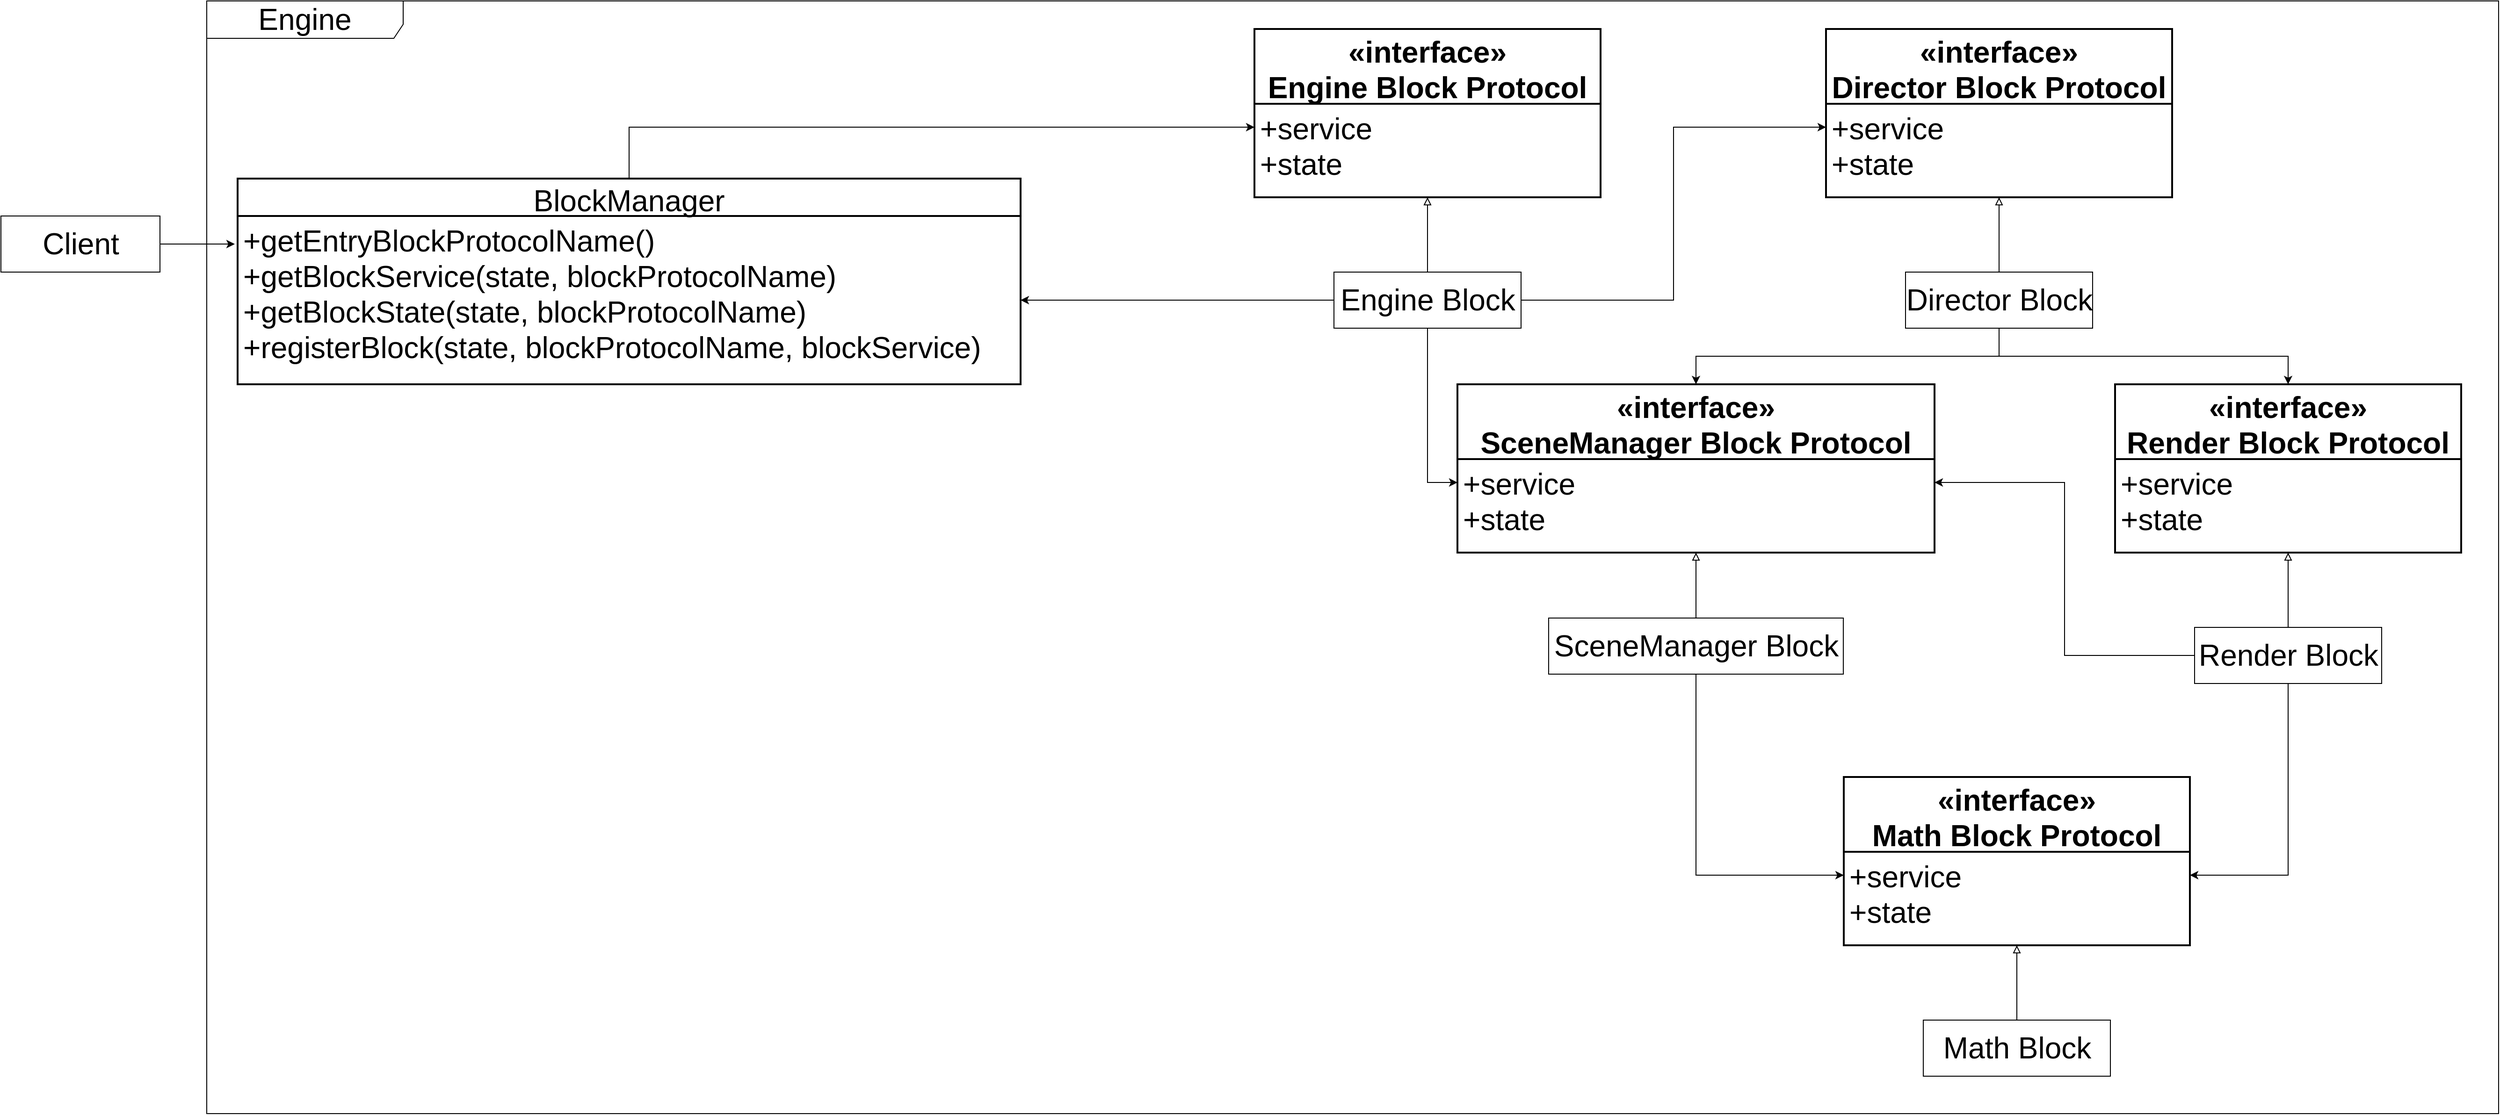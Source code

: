 <mxfile version="14.6.13" type="device"><diagram id="_nywk-HueDYWiFCjRjqK" name="第 1 页"><mxGraphModel dx="2212" dy="1704" grid="1" gridSize="10" guides="1" tooltips="1" connect="1" arrows="1" fold="1" page="1" pageScale="1" pageWidth="827" pageHeight="1169" math="0" shadow="0"><root><mxCell id="0"/><mxCell id="1" parent="0"/><mxCell id="HtOtSlFz9-43wWkq5lsv-10" value="&lt;font style=&quot;font-size: 32px&quot;&gt;Engine&lt;/font&gt;" style="shape=umlFrame;whiteSpace=wrap;html=1;width=210;height=40;fontSize=32;" vertex="1" parent="1"><mxGeometry x="380" y="70" width="2450" height="1190" as="geometry"/></mxCell><mxCell id="HtOtSlFz9-43wWkq5lsv-1" value="" style="edgeStyle=orthogonalEdgeStyle;rounded=0;orthogonalLoop=1;jettySize=auto;html=1;" edge="1" parent="1" source="HtOtSlFz9-43wWkq5lsv-2"><mxGeometry relative="1" as="geometry"><mxPoint x="410" y="330.0" as="targetPoint"/></mxGeometry></mxCell><mxCell id="HtOtSlFz9-43wWkq5lsv-2" value="Client" style="html=1;fontSize=32;" vertex="1" parent="1"><mxGeometry x="160" y="300.0" width="170" height="60" as="geometry"/></mxCell><mxCell id="HtOtSlFz9-43wWkq5lsv-13" style="edgeStyle=orthogonalEdgeStyle;rounded=0;orthogonalLoop=1;jettySize=auto;html=1;entryX=0.5;entryY=1;entryDx=0;entryDy=0;endArrow=block;endFill=0;" edge="1" parent="1" source="HtOtSlFz9-43wWkq5lsv-11" target="HtOtSlFz9-43wWkq5lsv-29"><mxGeometry relative="1" as="geometry"><mxPoint x="1665" y="230.0" as="targetPoint"/></mxGeometry></mxCell><mxCell id="HtOtSlFz9-43wWkq5lsv-26" style="edgeStyle=orthogonalEdgeStyle;rounded=0;orthogonalLoop=1;jettySize=auto;html=1;entryX=1;entryY=0.5;entryDx=0;entryDy=0;fontSize=32;endArrow=classic;endFill=1;" edge="1" parent="1" source="HtOtSlFz9-43wWkq5lsv-11" target="HtOtSlFz9-43wWkq5lsv-21"><mxGeometry relative="1" as="geometry"/></mxCell><mxCell id="HtOtSlFz9-43wWkq5lsv-48" style="edgeStyle=orthogonalEdgeStyle;rounded=0;orthogonalLoop=1;jettySize=auto;html=1;entryX=0;entryY=0.25;entryDx=0;entryDy=0;fontSize=32;endArrow=classic;endFill=1;" edge="1" parent="1" source="HtOtSlFz9-43wWkq5lsv-11" target="HtOtSlFz9-43wWkq5lsv-33"><mxGeometry relative="1" as="geometry"/></mxCell><mxCell id="HtOtSlFz9-43wWkq5lsv-49" style="edgeStyle=orthogonalEdgeStyle;rounded=0;orthogonalLoop=1;jettySize=auto;html=1;entryX=0;entryY=0.25;entryDx=0;entryDy=0;fontSize=32;endArrow=classic;endFill=1;" edge="1" parent="1" source="HtOtSlFz9-43wWkq5lsv-11" target="HtOtSlFz9-43wWkq5lsv-36"><mxGeometry relative="1" as="geometry"/></mxCell><mxCell id="HtOtSlFz9-43wWkq5lsv-11" value="Engine Block" style="html=1;fontSize=32;" vertex="1" parent="1"><mxGeometry x="1585" y="360" width="200" height="60" as="geometry"/></mxCell><mxCell id="HtOtSlFz9-43wWkq5lsv-20" value="BlockManager" style="swimlane;childLayout=stackLayout;horizontal=1;startSize=40;horizontalStack=0;rounded=0;fontSize=32;fontStyle=0;strokeWidth=2;resizeParent=0;resizeLast=1;shadow=0;dashed=0;align=center;" vertex="1" parent="1"><mxGeometry x="413" y="260" width="837" height="220" as="geometry"/></mxCell><mxCell id="HtOtSlFz9-43wWkq5lsv-21" value="+getEntryBlockProtocolName()&#10;+getBlockService(state, blockProtocolName)&#10;+getBlockState(state, blockProtocolName)&#10;+registerBlock(state, blockProtocolName, blockService)" style="align=left;strokeColor=none;fillColor=none;spacingLeft=4;fontSize=32;verticalAlign=top;resizable=0;rotatable=0;part=1;" vertex="1" parent="HtOtSlFz9-43wWkq5lsv-20"><mxGeometry y="40" width="837" height="180" as="geometry"/></mxCell><mxCell id="HtOtSlFz9-43wWkq5lsv-27" style="edgeStyle=orthogonalEdgeStyle;rounded=0;orthogonalLoop=1;jettySize=auto;html=1;entryX=0;entryY=0.25;entryDx=0;entryDy=0;fontSize=32;endArrow=classic;endFill=1;exitX=0.5;exitY=0;exitDx=0;exitDy=0;" edge="1" parent="1" source="HtOtSlFz9-43wWkq5lsv-20" target="HtOtSlFz9-43wWkq5lsv-29"><mxGeometry relative="1" as="geometry"><mxPoint x="1540" y="200" as="targetPoint"/></mxGeometry></mxCell><mxCell id="HtOtSlFz9-43wWkq5lsv-28" value="«interface»&#10;Engine Block Protocol" style="swimlane;childLayout=stackLayout;horizontal=1;startSize=80;horizontalStack=0;rounded=0;fontSize=32;fontStyle=1;strokeWidth=2;resizeParent=0;resizeLast=1;shadow=0;dashed=0;align=center;" vertex="1" parent="1"><mxGeometry x="1500" y="100" width="370" height="180" as="geometry"/></mxCell><mxCell id="HtOtSlFz9-43wWkq5lsv-29" value="+service&#10;+state" style="align=left;strokeColor=none;fillColor=none;spacingLeft=4;fontSize=32;verticalAlign=top;resizable=0;rotatable=0;part=1;" vertex="1" parent="HtOtSlFz9-43wWkq5lsv-28"><mxGeometry y="80" width="370" height="100" as="geometry"/></mxCell><mxCell id="HtOtSlFz9-43wWkq5lsv-44" style="edgeStyle=orthogonalEdgeStyle;rounded=0;orthogonalLoop=1;jettySize=auto;html=1;entryX=0.5;entryY=1;entryDx=0;entryDy=0;fontSize=32;endArrow=block;endFill=0;" edge="1" parent="1" source="HtOtSlFz9-43wWkq5lsv-31" target="HtOtSlFz9-43wWkq5lsv-33"><mxGeometry relative="1" as="geometry"/></mxCell><mxCell id="HtOtSlFz9-43wWkq5lsv-53" style="edgeStyle=orthogonalEdgeStyle;rounded=0;orthogonalLoop=1;jettySize=auto;html=1;fontSize=32;endArrow=classic;endFill=1;" edge="1" parent="1" source="HtOtSlFz9-43wWkq5lsv-31" target="HtOtSlFz9-43wWkq5lsv-35"><mxGeometry relative="1" as="geometry"/></mxCell><mxCell id="HtOtSlFz9-43wWkq5lsv-54" style="edgeStyle=orthogonalEdgeStyle;rounded=0;orthogonalLoop=1;jettySize=auto;html=1;fontSize=32;endArrow=classic;endFill=1;exitX=0.5;exitY=1;exitDx=0;exitDy=0;" edge="1" parent="1" source="HtOtSlFz9-43wWkq5lsv-31" target="HtOtSlFz9-43wWkq5lsv-39"><mxGeometry relative="1" as="geometry"/></mxCell><mxCell id="HtOtSlFz9-43wWkq5lsv-31" value="Director Block" style="html=1;fontSize=32;" vertex="1" parent="1"><mxGeometry x="2196" y="360" width="200" height="60" as="geometry"/></mxCell><mxCell id="HtOtSlFz9-43wWkq5lsv-32" value="«interface»&#10;Director Block Protocol" style="swimlane;childLayout=stackLayout;horizontal=1;startSize=80;horizontalStack=0;rounded=0;fontSize=32;fontStyle=1;strokeWidth=2;resizeParent=0;resizeLast=1;shadow=0;dashed=0;align=center;" vertex="1" parent="1"><mxGeometry x="2111" y="100" width="370" height="180" as="geometry"/></mxCell><mxCell id="HtOtSlFz9-43wWkq5lsv-33" value="+service&#10;+state" style="align=left;strokeColor=none;fillColor=none;spacingLeft=4;fontSize=32;verticalAlign=top;resizable=0;rotatable=0;part=1;" vertex="1" parent="HtOtSlFz9-43wWkq5lsv-32"><mxGeometry y="80" width="370" height="100" as="geometry"/></mxCell><mxCell id="HtOtSlFz9-43wWkq5lsv-45" style="edgeStyle=orthogonalEdgeStyle;rounded=0;orthogonalLoop=1;jettySize=auto;html=1;entryX=0.5;entryY=1;entryDx=0;entryDy=0;fontSize=32;endArrow=block;endFill=0;" edge="1" parent="1" source="HtOtSlFz9-43wWkq5lsv-34" target="HtOtSlFz9-43wWkq5lsv-36"><mxGeometry relative="1" as="geometry"/></mxCell><mxCell id="HtOtSlFz9-43wWkq5lsv-51" style="edgeStyle=orthogonalEdgeStyle;rounded=0;orthogonalLoop=1;jettySize=auto;html=1;entryX=0;entryY=0.25;entryDx=0;entryDy=0;fontSize=32;endArrow=classic;endFill=1;exitX=0.5;exitY=1;exitDx=0;exitDy=0;" edge="1" parent="1" source="HtOtSlFz9-43wWkq5lsv-34" target="HtOtSlFz9-43wWkq5lsv-43"><mxGeometry relative="1" as="geometry"/></mxCell><mxCell id="HtOtSlFz9-43wWkq5lsv-34" value="SceneManager Block" style="html=1;fontSize=32;" vertex="1" parent="1"><mxGeometry x="1814.5" y="730" width="315" height="60" as="geometry"/></mxCell><mxCell id="HtOtSlFz9-43wWkq5lsv-35" value="«interface»&#10;SceneManager Block Protocol" style="swimlane;childLayout=stackLayout;horizontal=1;startSize=80;horizontalStack=0;rounded=0;fontSize=32;fontStyle=1;strokeWidth=2;resizeParent=0;resizeLast=1;shadow=0;dashed=0;align=center;" vertex="1" parent="1"><mxGeometry x="1717" y="480" width="510" height="180" as="geometry"/></mxCell><mxCell id="HtOtSlFz9-43wWkq5lsv-36" value="+service&#10;+state" style="align=left;strokeColor=none;fillColor=none;spacingLeft=4;fontSize=32;verticalAlign=top;resizable=0;rotatable=0;part=1;" vertex="1" parent="HtOtSlFz9-43wWkq5lsv-35"><mxGeometry y="80" width="510" height="100" as="geometry"/></mxCell><mxCell id="HtOtSlFz9-43wWkq5lsv-47" style="edgeStyle=orthogonalEdgeStyle;rounded=0;orthogonalLoop=1;jettySize=auto;html=1;entryX=0.5;entryY=1;entryDx=0;entryDy=0;fontSize=32;endArrow=block;endFill=0;" edge="1" parent="1" source="HtOtSlFz9-43wWkq5lsv-38" target="HtOtSlFz9-43wWkq5lsv-40"><mxGeometry relative="1" as="geometry"/></mxCell><mxCell id="HtOtSlFz9-43wWkq5lsv-50" style="edgeStyle=orthogonalEdgeStyle;rounded=0;orthogonalLoop=1;jettySize=auto;html=1;entryX=1;entryY=0.25;entryDx=0;entryDy=0;fontSize=32;endArrow=classic;endFill=1;" edge="1" parent="1" source="HtOtSlFz9-43wWkq5lsv-38" target="HtOtSlFz9-43wWkq5lsv-36"><mxGeometry relative="1" as="geometry"/></mxCell><mxCell id="HtOtSlFz9-43wWkq5lsv-52" style="edgeStyle=orthogonalEdgeStyle;rounded=0;orthogonalLoop=1;jettySize=auto;html=1;entryX=1;entryY=0.25;entryDx=0;entryDy=0;fontSize=32;endArrow=classic;endFill=1;exitX=0.5;exitY=1;exitDx=0;exitDy=0;" edge="1" parent="1" source="HtOtSlFz9-43wWkq5lsv-38" target="HtOtSlFz9-43wWkq5lsv-43"><mxGeometry relative="1" as="geometry"/></mxCell><mxCell id="HtOtSlFz9-43wWkq5lsv-38" value="Render Block" style="html=1;fontSize=32;" vertex="1" parent="1"><mxGeometry x="2505" y="740" width="200" height="60" as="geometry"/></mxCell><mxCell id="HtOtSlFz9-43wWkq5lsv-39" value="«interface»&#10;Render Block Protocol" style="swimlane;childLayout=stackLayout;horizontal=1;startSize=80;horizontalStack=0;rounded=0;fontSize=32;fontStyle=1;strokeWidth=2;resizeParent=0;resizeLast=1;shadow=0;dashed=0;align=center;" vertex="1" parent="1"><mxGeometry x="2420" y="480" width="370" height="180" as="geometry"/></mxCell><mxCell id="HtOtSlFz9-43wWkq5lsv-40" value="+service&#10;+state" style="align=left;strokeColor=none;fillColor=none;spacingLeft=4;fontSize=32;verticalAlign=top;resizable=0;rotatable=0;part=1;" vertex="1" parent="HtOtSlFz9-43wWkq5lsv-39"><mxGeometry y="80" width="370" height="100" as="geometry"/></mxCell><mxCell id="HtOtSlFz9-43wWkq5lsv-46" style="edgeStyle=orthogonalEdgeStyle;rounded=0;orthogonalLoop=1;jettySize=auto;html=1;fontSize=32;endArrow=block;endFill=0;" edge="1" parent="1" source="HtOtSlFz9-43wWkq5lsv-41" target="HtOtSlFz9-43wWkq5lsv-43"><mxGeometry relative="1" as="geometry"/></mxCell><mxCell id="HtOtSlFz9-43wWkq5lsv-41" value="Math Block" style="html=1;fontSize=32;" vertex="1" parent="1"><mxGeometry x="2215" y="1160" width="200" height="60" as="geometry"/></mxCell><mxCell id="HtOtSlFz9-43wWkq5lsv-42" value="«interface»&#10;Math Block Protocol" style="swimlane;childLayout=stackLayout;horizontal=1;startSize=80;horizontalStack=0;rounded=0;fontSize=32;fontStyle=1;strokeWidth=2;resizeParent=0;resizeLast=1;shadow=0;dashed=0;align=center;" vertex="1" parent="1"><mxGeometry x="2130" y="900" width="370" height="180" as="geometry"/></mxCell><mxCell id="HtOtSlFz9-43wWkq5lsv-43" value="+service&#10;+state" style="align=left;strokeColor=none;fillColor=none;spacingLeft=4;fontSize=32;verticalAlign=top;resizable=0;rotatable=0;part=1;" vertex="1" parent="HtOtSlFz9-43wWkq5lsv-42"><mxGeometry y="80" width="370" height="100" as="geometry"/></mxCell></root></mxGraphModel></diagram></mxfile>